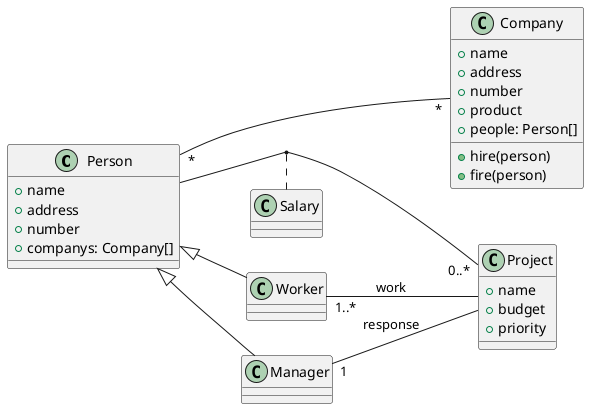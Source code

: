 @startuml step2
left to right direction
class Person{
    + name
    + address
    + number
    + companys: Company[]
}

class Company{
    + name
    + address
    + number
    + product
    + people: Person[]
    + hire(person)
    + fire(person)
}

class Project{
    + name
    + budget
    + priority
}

Person "*" --- "*" Company
Person -- "0..*" Project
(Person, Project) . Salary

class Salary

together{
    class Worker
    class Manager
}

Person <|-- Worker
Person <|--Manager

Worker "1..*" -- Project : work
Manager "1" -- Project : response

@enduml